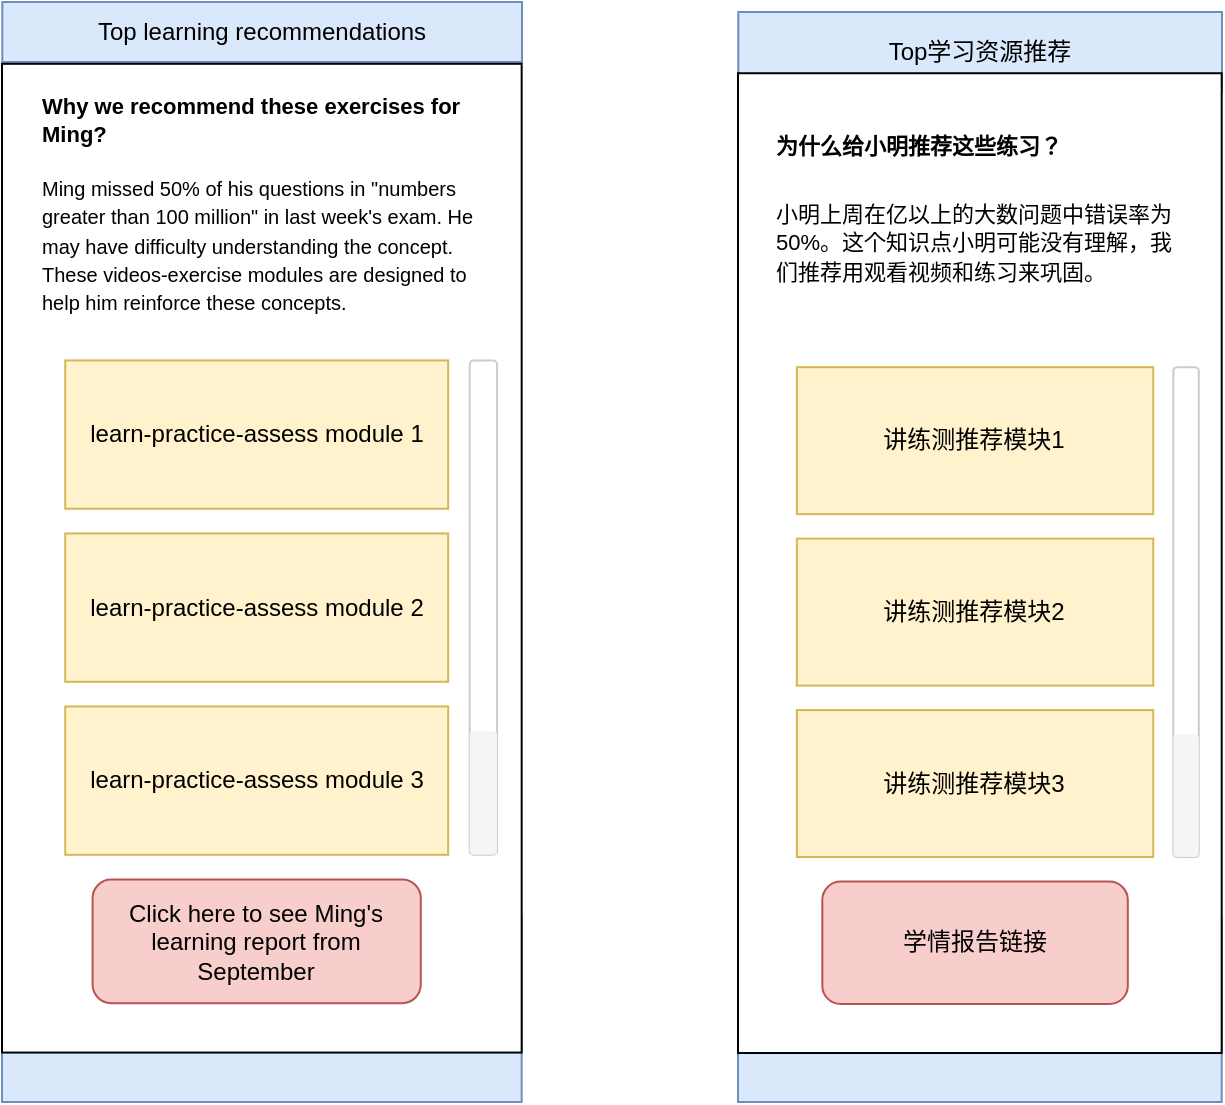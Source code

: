 <mxfile version="13.8.0" type="github">
  <diagram id="XRLAiwTjWuj6m0lgKd-L" name="Page-1">
    <mxGraphModel dx="2253" dy="768" grid="1" gridSize="10" guides="1" tooltips="1" connect="1" arrows="1" fold="1" page="1" pageScale="1" pageWidth="827" pageHeight="1169" math="0" shadow="0">
      <root>
        <mxCell id="0" />
        <mxCell id="1" parent="0" />
        <mxCell id="PljOsR7fZy3H20qurfGT-22" value="" style="group" parent="1" vertex="1" connectable="0">
          <mxGeometry x="-50" y="130" width="260" height="550" as="geometry" />
        </mxCell>
        <mxCell id="PljOsR7fZy3H20qurfGT-2" value="" style="rounded=0;whiteSpace=wrap;html=1;fillColor=#dae8fc;strokeColor=#6c8ebf;" parent="PljOsR7fZy3H20qurfGT-22" vertex="1">
          <mxGeometry y="457.303" width="259.836" height="92.697" as="geometry" />
        </mxCell>
        <mxCell id="PljOsR7fZy3H20qurfGT-1" value="Top learning recommendations" style="rounded=0;whiteSpace=wrap;html=1;fillColor=#dae8fc;strokeColor=#6c8ebf;" parent="PljOsR7fZy3H20qurfGT-22" vertex="1">
          <mxGeometry x="0.16" width="259.84" height="30" as="geometry" />
        </mxCell>
        <mxCell id="PljOsR7fZy3H20qurfGT-3" value="" style="rounded=0;whiteSpace=wrap;html=1;" parent="PljOsR7fZy3H20qurfGT-22" vertex="1">
          <mxGeometry y="30.899" width="259.836" height="494.382" as="geometry" />
        </mxCell>
        <mxCell id="PljOsR7fZy3H20qurfGT-6" value="&lt;p&gt;&lt;span style=&quot;font-size: 11px&quot;&gt;&lt;b&gt;Why we recommend these exercises for Ming?&lt;/b&gt;&lt;/span&gt;&lt;/p&gt;&lt;p&gt;&lt;font&gt;&lt;font style=&quot;font-size: 10px&quot;&gt;Ming missed 50% of his questions in &quot;numbers greater than 100 million&quot; in last week&#39;s exam. He may have difficulty understanding the concept. These videos-exercise modules are designed to help him reinforce these concepts.&amp;nbsp;&lt;/font&gt;&lt;/font&gt;&lt;/p&gt;" style="text;html=1;strokeColor=none;fillColor=none;spacing=5;spacingTop=-20;whiteSpace=wrap;overflow=hidden;rounded=0;" parent="PljOsR7fZy3H20qurfGT-22" vertex="1">
          <mxGeometry x="15.04" y="43.26" width="232.48" height="126.74" as="geometry" />
        </mxCell>
        <mxCell id="PljOsR7fZy3H20qurfGT-10" value="" style="rounded=1;whiteSpace=wrap;html=1;strokeColor=#CCCCCC;" parent="PljOsR7fZy3H20qurfGT-22" vertex="1">
          <mxGeometry x="233.852" y="179.213" width="13.676" height="247.191" as="geometry" />
        </mxCell>
        <mxCell id="PljOsR7fZy3H20qurfGT-4" value="Click here to see Ming&#39;s learning report from September" style="rounded=1;whiteSpace=wrap;html=1;fillColor=#f8cecc;strokeColor=#b85450;" parent="PljOsR7fZy3H20qurfGT-22" vertex="1">
          <mxGeometry x="45.293" y="438.764" width="164.107" height="61.798" as="geometry" />
        </mxCell>
        <mxCell id="PljOsR7fZy3H20qurfGT-5" value="learn-practice-assess module 1" style="rounded=0;whiteSpace=wrap;html=1;fillColor=#fff2cc;strokeColor=#d6b656;" parent="PljOsR7fZy3H20qurfGT-22" vertex="1">
          <mxGeometry x="31.618" y="179.213" width="191.458" height="74.157" as="geometry" />
        </mxCell>
        <mxCell id="PljOsR7fZy3H20qurfGT-7" value="learn-practice-assess module 2" style="rounded=0;whiteSpace=wrap;html=1;fillColor=#fff2cc;strokeColor=#d6b656;" parent="PljOsR7fZy3H20qurfGT-22" vertex="1">
          <mxGeometry x="31.618" y="265.73" width="191.458" height="74.157" as="geometry" />
        </mxCell>
        <mxCell id="PljOsR7fZy3H20qurfGT-8" value="learn-practice-assess module 3" style="rounded=0;whiteSpace=wrap;html=1;fillColor=#fff2cc;strokeColor=#d6b656;" parent="PljOsR7fZy3H20qurfGT-22" vertex="1">
          <mxGeometry x="31.618" y="352.247" width="191.458" height="74.157" as="geometry" />
        </mxCell>
        <mxCell id="PljOsR7fZy3H20qurfGT-9" value="" style="rounded=1;whiteSpace=wrap;html=1;fillColor=#f5f5f5;fontColor=#333333;strokeColor=none;" parent="PljOsR7fZy3H20qurfGT-22" vertex="1">
          <mxGeometry x="233.852" y="364.607" width="13.676" height="61.798" as="geometry" />
        </mxCell>
        <mxCell id="PljOsR7fZy3H20qurfGT-23" value="" style="group" parent="1" vertex="1" connectable="0">
          <mxGeometry x="318" y="135" width="242" height="545" as="geometry" />
        </mxCell>
        <mxCell id="PljOsR7fZy3H20qurfGT-12" value="" style="rounded=0;whiteSpace=wrap;html=1;fillColor=#dae8fc;strokeColor=#6c8ebf;" parent="PljOsR7fZy3H20qurfGT-23" vertex="1">
          <mxGeometry y="453.146" width="241.847" height="91.854" as="geometry" />
        </mxCell>
        <mxCell id="PljOsR7fZy3H20qurfGT-13" value="Top学习资源推荐" style="rounded=0;whiteSpace=wrap;html=1;fillColor=#dae8fc;strokeColor=#6c8ebf;" parent="PljOsR7fZy3H20qurfGT-23" vertex="1">
          <mxGeometry x="0.15" width="241.85" height="40" as="geometry" />
        </mxCell>
        <mxCell id="PljOsR7fZy3H20qurfGT-14" value="" style="rounded=0;whiteSpace=wrap;html=1;" parent="PljOsR7fZy3H20qurfGT-23" vertex="1">
          <mxGeometry y="30.618" width="241.847" height="489.888" as="geometry" />
        </mxCell>
        <mxCell id="PljOsR7fZy3H20qurfGT-15" value="&lt;h1&gt;&lt;font style=&quot;font-size: 11px&quot;&gt;为什么给小明推荐这些练习？&amp;nbsp;&lt;/font&gt;&lt;/h1&gt;&lt;div&gt;&lt;font&gt;&lt;span style=&quot;font-size: 11px&quot;&gt;小明上周在亿以上的大数问题中错误率为50%。这个知识点小明可能没有理解，我们推荐用观看视频和练习来巩固。&lt;/span&gt;&lt;br&gt;&lt;/font&gt;&lt;/div&gt;" style="text;html=1;strokeColor=none;fillColor=none;spacing=5;spacingTop=-20;whiteSpace=wrap;overflow=hidden;rounded=0;" parent="PljOsR7fZy3H20qurfGT-23" vertex="1">
          <mxGeometry x="14.002" y="42.865" width="216.39" height="134.719" as="geometry" />
        </mxCell>
        <mxCell id="PljOsR7fZy3H20qurfGT-16" value="" style="rounded=1;whiteSpace=wrap;html=1;strokeColor=#CCCCCC;" parent="PljOsR7fZy3H20qurfGT-23" vertex="1">
          <mxGeometry x="217.663" y="177.584" width="12.729" height="244.944" as="geometry" />
        </mxCell>
        <mxCell id="PljOsR7fZy3H20qurfGT-17" value="学情报告链接" style="rounded=1;whiteSpace=wrap;html=1;fillColor=#f8cecc;strokeColor=#b85450;" parent="PljOsR7fZy3H20qurfGT-23" vertex="1">
          <mxGeometry x="42.158" y="434.775" width="152.746" height="61.236" as="geometry" />
        </mxCell>
        <mxCell id="PljOsR7fZy3H20qurfGT-18" value="讲练测推荐模块1" style="rounded=0;whiteSpace=wrap;html=1;fillColor=#fff2cc;strokeColor=#d6b656;" parent="PljOsR7fZy3H20qurfGT-23" vertex="1">
          <mxGeometry x="29.429" y="177.584" width="178.203" height="73.483" as="geometry" />
        </mxCell>
        <mxCell id="PljOsR7fZy3H20qurfGT-19" value="讲练测推荐模块2" style="rounded=0;whiteSpace=wrap;html=1;fillColor=#fff2cc;strokeColor=#d6b656;" parent="PljOsR7fZy3H20qurfGT-23" vertex="1">
          <mxGeometry x="29.429" y="263.315" width="178.203" height="73.483" as="geometry" />
        </mxCell>
        <mxCell id="PljOsR7fZy3H20qurfGT-20" value="讲练测推荐模块3" style="rounded=0;whiteSpace=wrap;html=1;fillColor=#fff2cc;strokeColor=#d6b656;" parent="PljOsR7fZy3H20qurfGT-23" vertex="1">
          <mxGeometry x="29.429" y="349.045" width="178.203" height="73.483" as="geometry" />
        </mxCell>
        <mxCell id="PljOsR7fZy3H20qurfGT-21" value="" style="rounded=1;whiteSpace=wrap;html=1;fillColor=#f5f5f5;fontColor=#333333;strokeColor=none;" parent="PljOsR7fZy3H20qurfGT-23" vertex="1">
          <mxGeometry x="217.663" y="361.292" width="12.729" height="61.236" as="geometry" />
        </mxCell>
      </root>
    </mxGraphModel>
  </diagram>
</mxfile>
